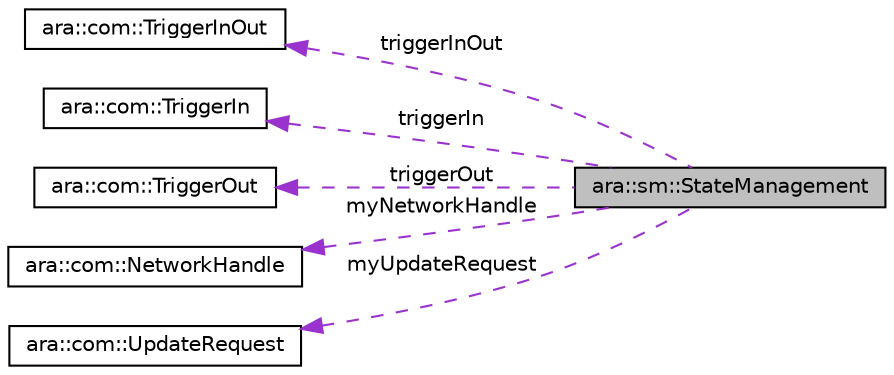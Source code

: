 digraph "ara::sm::StateManagement"
{
 // LATEX_PDF_SIZE
  edge [fontname="Helvetica",fontsize="10",labelfontname="Helvetica",labelfontsize="10"];
  node [fontname="Helvetica",fontsize="10",shape=record];
  rankdir="LR";
  Node1 [label="ara::sm::StateManagement",height=0.2,width=0.4,color="black", fillcolor="grey75", style="filled", fontcolor="black",tooltip="Class StateManagement to be used by Update and Configuration Management. Fills [SWS_SM_XXXXX]."];
  Node2 -> Node1 [dir="back",color="darkorchid3",fontsize="10",style="dashed",label=" triggerInOut" ,fontname="Helvetica"];
  Node2 [label="ara::com::TriggerInOut",height=0.2,width=0.4,color="black", fillcolor="white", style="filled",URL="$classara_1_1com_1_1TriggerInOut.html",tooltip="Fills [SWS_SM_91009]."];
  Node3 -> Node1 [dir="back",color="darkorchid3",fontsize="10",style="dashed",label=" triggerIn" ,fontname="Helvetica"];
  Node3 [label="ara::com::TriggerIn",height=0.2,width=0.4,color="black", fillcolor="white", style="filled",URL="$classara_1_1com_1_1TriggerIn.html",tooltip="Fills [SWS_SM_91008]."];
  Node4 -> Node1 [dir="back",color="darkorchid3",fontsize="10",style="dashed",label=" triggerOut" ,fontname="Helvetica"];
  Node4 [label="ara::com::TriggerOut",height=0.2,width=0.4,color="black", fillcolor="white", style="filled",URL="$classara_1_1com_1_1TriggerOut.html",tooltip="Fills [SWS_SM_91008]."];
  Node5 -> Node1 [dir="back",color="darkorchid3",fontsize="10",style="dashed",label=" myNetworkHandle" ,fontname="Helvetica"];
  Node5 [label="ara::com::NetworkHandle",height=0.2,width=0.4,color="black", fillcolor="white", style="filled",URL="$classara_1_1com_1_1NetworkHandle.html",tooltip=" "];
  Node6 -> Node1 [dir="back",color="darkorchid3",fontsize="10",style="dashed",label=" myUpdateRequest" ,fontname="Helvetica"];
  Node6 [label="ara::com::UpdateRequest",height=0.2,width=0.4,color="black", fillcolor="white", style="filled",URL="$classara_1_1com_1_1UpdateRequest.html",tooltip="Class UpdateRequest to be used by Update and Configuration Management. Fills [SWS_SM_91016]."];
}
